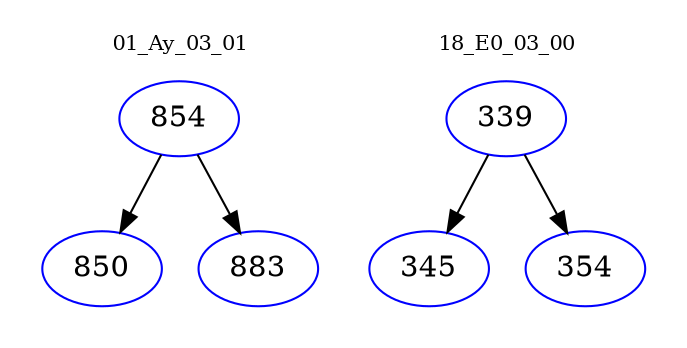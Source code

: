 digraph{
subgraph cluster_0 {
color = white
label = "01_Ay_03_01";
fontsize=10;
T0_854 [label="854", color="blue"]
T0_854 -> T0_850 [color="black"]
T0_850 [label="850", color="blue"]
T0_854 -> T0_883 [color="black"]
T0_883 [label="883", color="blue"]
}
subgraph cluster_1 {
color = white
label = "18_E0_03_00";
fontsize=10;
T1_339 [label="339", color="blue"]
T1_339 -> T1_345 [color="black"]
T1_345 [label="345", color="blue"]
T1_339 -> T1_354 [color="black"]
T1_354 [label="354", color="blue"]
}
}
